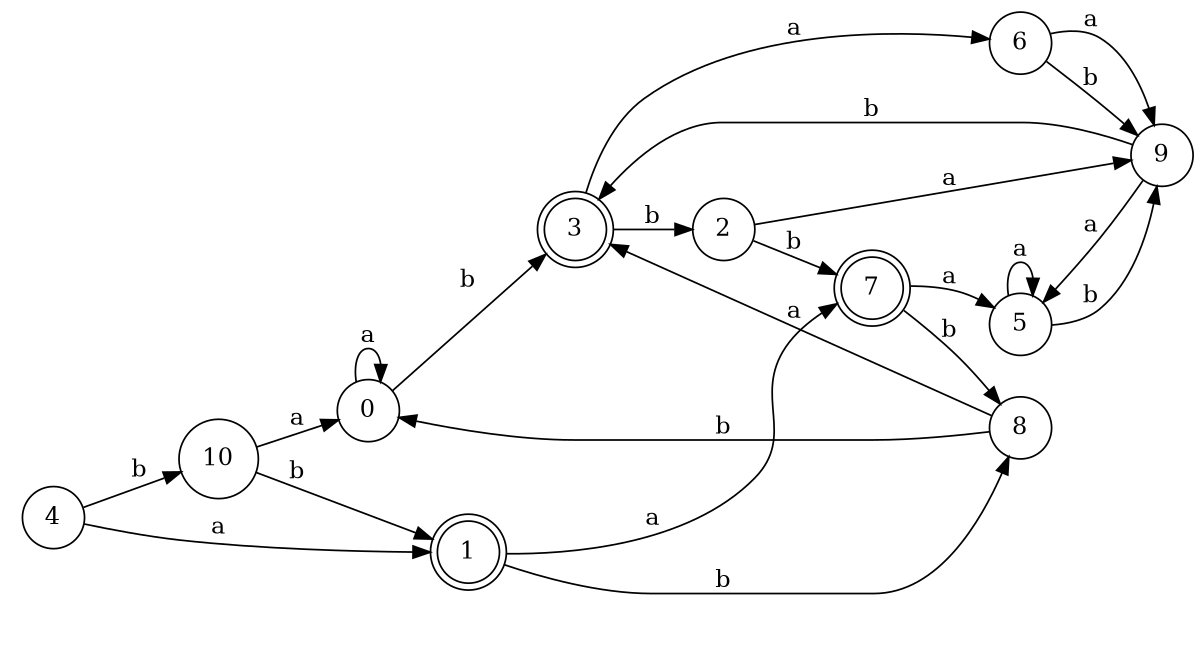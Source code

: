 digraph n9_3 {
__start0 [label="" shape="none"];

rankdir=LR;
size="8,5";

s0 [style="filled", color="black", fillcolor="white" shape="circle", label="0"];
s1 [style="rounded,filled", color="black", fillcolor="white" shape="doublecircle", label="1"];
s2 [style="filled", color="black", fillcolor="white" shape="circle", label="2"];
s3 [style="rounded,filled", color="black", fillcolor="white" shape="doublecircle", label="3"];
s4 [style="filled", color="black", fillcolor="white" shape="circle", label="4"];
s5 [style="filled", color="black", fillcolor="white" shape="circle", label="5"];
s6 [style="filled", color="black", fillcolor="white" shape="circle", label="6"];
s7 [style="rounded,filled", color="black", fillcolor="white" shape="doublecircle", label="7"];
s8 [style="filled", color="black", fillcolor="white" shape="circle", label="8"];
s9 [style="filled", color="black", fillcolor="white" shape="circle", label="9"];
s10 [style="filled", color="black", fillcolor="white" shape="circle", label="10"];
s0 -> s0 [label="a"];
s0 -> s3 [label="b"];
s1 -> s7 [label="a"];
s1 -> s8 [label="b"];
s2 -> s9 [label="a"];
s2 -> s7 [label="b"];
s3 -> s6 [label="a"];
s3 -> s2 [label="b"];
s4 -> s1 [label="a"];
s4 -> s10 [label="b"];
s5 -> s5 [label="a"];
s5 -> s9 [label="b"];
s6 -> s9 [label="a"];
s6 -> s9 [label="b"];
s7 -> s5 [label="a"];
s7 -> s8 [label="b"];
s8 -> s3 [label="a"];
s8 -> s0 [label="b"];
s9 -> s5 [label="a"];
s9 -> s3 [label="b"];
s10 -> s0 [label="a"];
s10 -> s1 [label="b"];

}